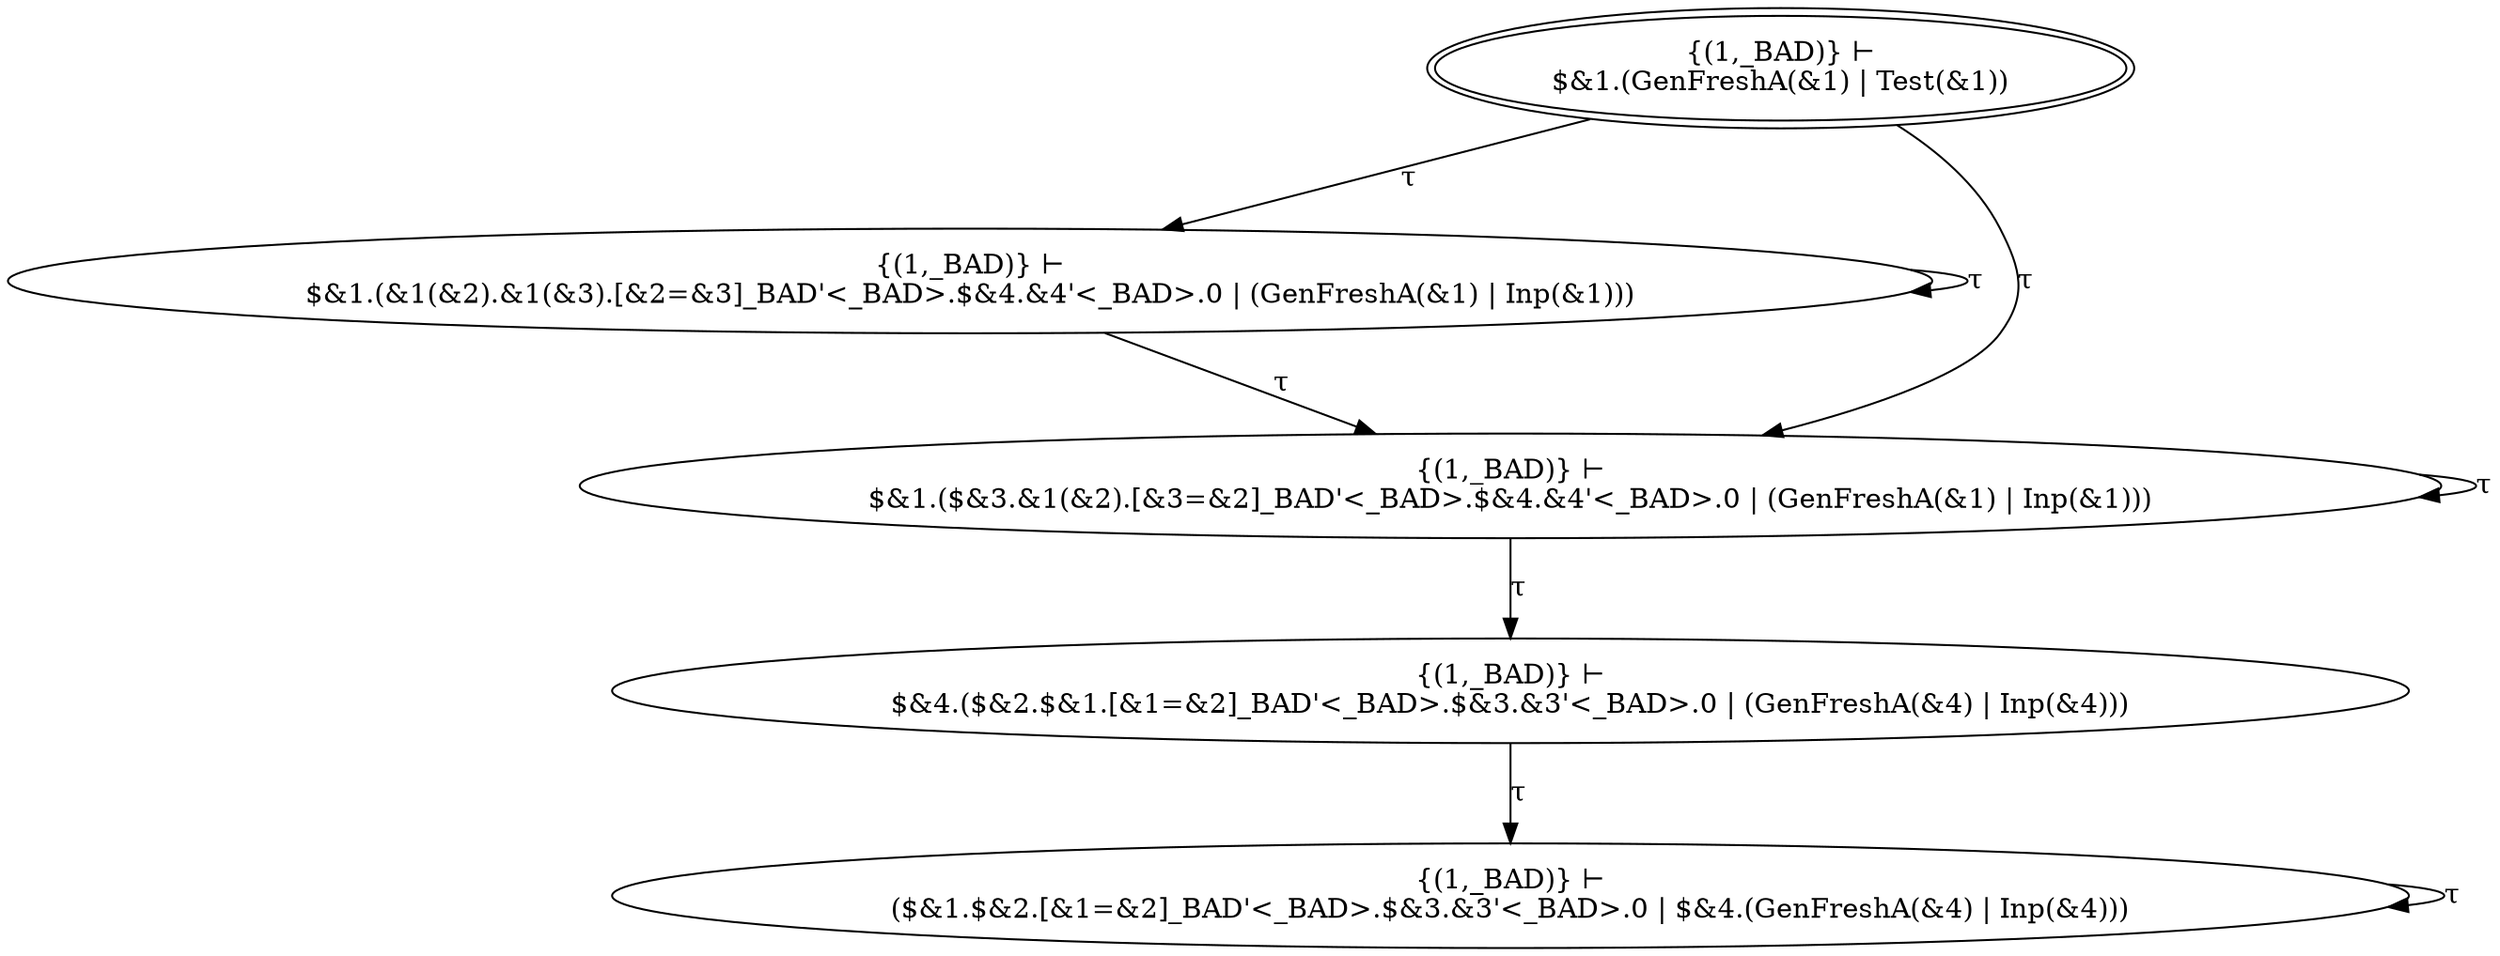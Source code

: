 digraph {
    s0 [peripheries=2,label="{(1,_BAD)} ⊢
$&1.(GenFreshA(&1) | Test(&1))"]
    s1 [label="{(1,_BAD)} ⊢
$&1.(&1(&2).&1(&3).[&2=&3]_BAD'<_BAD>.$&4.&4'<_BAD>.0 | (GenFreshA(&1) | Inp(&1)))"]
    s2 [label="{(1,_BAD)} ⊢
$&1.($&3.&1(&2).[&3=&2]_BAD'<_BAD>.$&4.&4'<_BAD>.0 | (GenFreshA(&1) | Inp(&1)))"]
    s3 [label="{(1,_BAD)} ⊢
$&4.($&2.$&1.[&1=&2]_BAD'<_BAD>.$&3.&3'<_BAD>.0 | (GenFreshA(&4) | Inp(&4)))"]
    s4 [label="{(1,_BAD)} ⊢
($&1.$&2.[&1=&2]_BAD'<_BAD>.$&3.&3'<_BAD>.0 | $&4.(GenFreshA(&4) | Inp(&4)))"]

    s0 -> s1 [label="τ"]
    s0 -> s2 [label="τ"]
    s1 -> s1 [label="τ"]
    s1 -> s2 [label="τ"]
    s2 -> s2 [label="τ"]
    s2 -> s3 [label="τ"]
    s3 -> s4 [label="τ"]
    s4 -> s4 [label="τ"]
}
